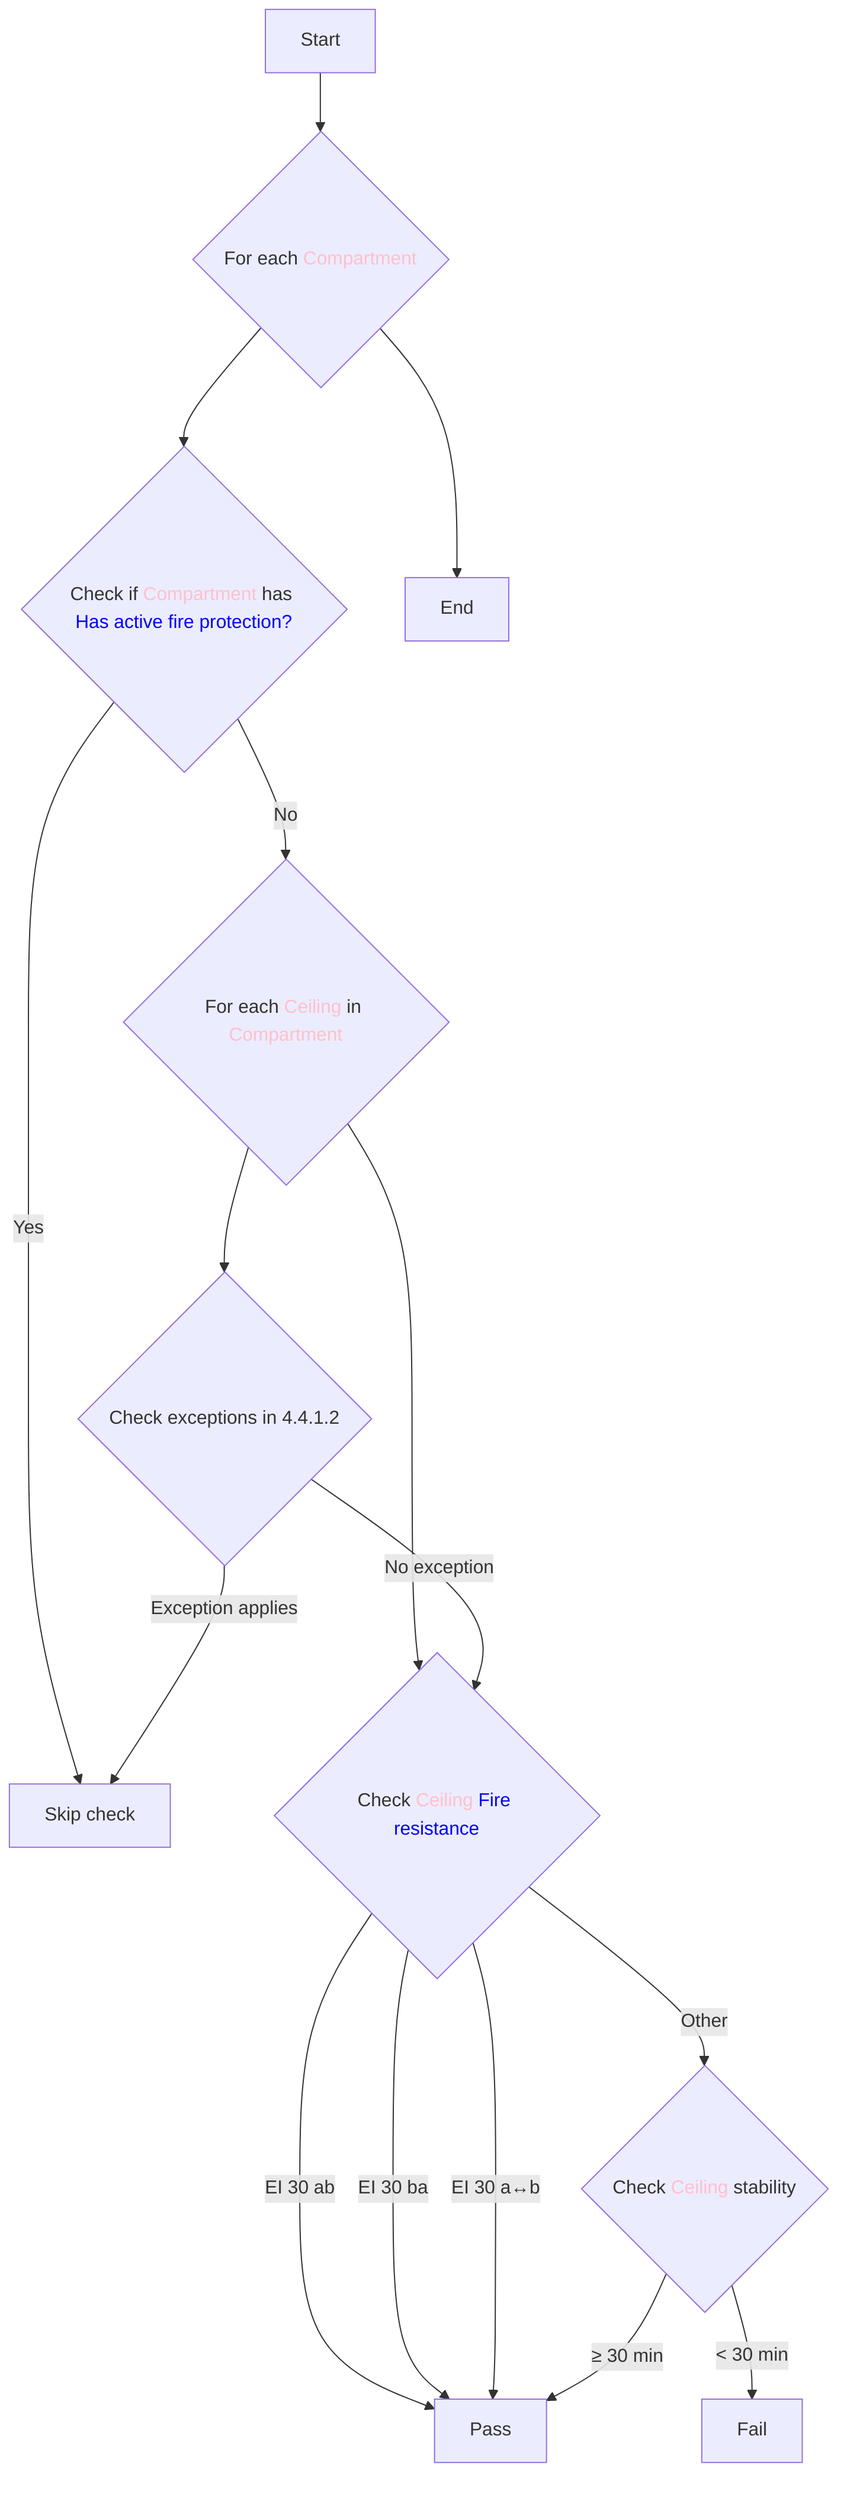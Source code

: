 graph TD
    A[Start] --> B{For each <font color='pink'>Compartment</font>}
    B --> C{Check if <font color='pink'>Compartment</font> has <font color='blue'>Has active fire protection?</font>}
    C -->|Yes| D[Skip check]
    C -->|No| E{For each <font color='pink'>Ceiling</font> in <font color='pink'>Compartment</font>}
    E --> F{Check <font color='pink'>Ceiling</font> <font color='blue'>Fire resistance</font>}
    F -->|EI 30 ab| G[Pass]
    F -->|EI 30 ba| G
    F -->|EI 30 a↔b| G
    F -->|Other| H{Check <font color='pink'>Ceiling</font> stability}
    H -->|≥ 30 min| G
    H -->|< 30 min| I[Fail]
    E --> J{Check exceptions in 4.4.1.2}
    J -->|Exception applies| D
    J -->|No exception| F
    B --> K[End]